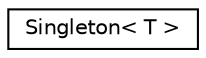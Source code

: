 digraph "Graphical Class Hierarchy"
{
  edge [fontname="Helvetica",fontsize="10",labelfontname="Helvetica",labelfontsize="10"];
  node [fontname="Helvetica",fontsize="10",shape=record];
  rankdir="LR";
  Node0 [label="Singleton\< T \>",height=0.2,width=0.4,color="black", fillcolor="white", style="filled",URL="$d3/dbc/class_singleton.html"];
}
